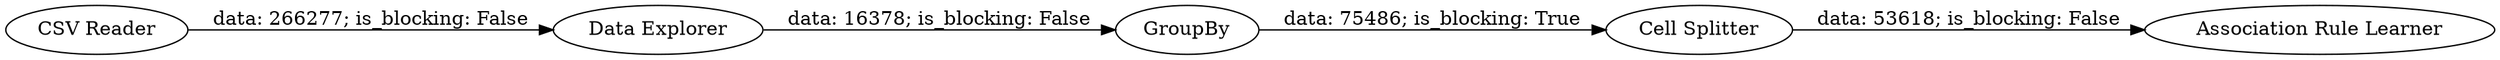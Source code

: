digraph {
	"7036456015861678879_2" [label="Data Explorer"]
	"7036456015861678879_5" [label="Association Rule Learner"]
	"7036456015861678879_3" [label=GroupBy]
	"7036456015861678879_4" [label="Cell Splitter"]
	"7036456015861678879_1" [label="CSV Reader"]
	"7036456015861678879_1" -> "7036456015861678879_2" [label="data: 266277; is_blocking: False"]
	"7036456015861678879_2" -> "7036456015861678879_3" [label="data: 16378; is_blocking: False"]
	"7036456015861678879_4" -> "7036456015861678879_5" [label="data: 53618; is_blocking: False"]
	"7036456015861678879_3" -> "7036456015861678879_4" [label="data: 75486; is_blocking: True"]
	rankdir=LR
}
